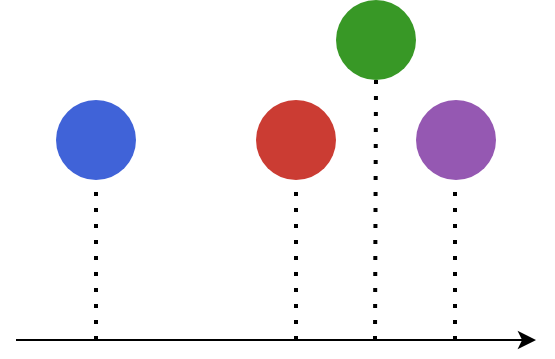 <mxfile version="14.9.8"><diagram id="0I2PGrxbSJygZGFZQGyu" name="Page-1"><mxGraphModel dx="946" dy="587" grid="1" gridSize="10" guides="1" tooltips="1" connect="1" arrows="1" fold="1" page="1" pageScale="1" pageWidth="850" pageHeight="1100" math="0" shadow="0"><root><mxCell id="0"/><mxCell id="1" parent="0"/><mxCell id="NSLeDqDeks24uiwK70AS-1" value="" style="endArrow=classic;html=1;" edge="1" parent="1"><mxGeometry width="50" height="50" relative="1" as="geometry"><mxPoint x="260" y="360" as="sourcePoint"/><mxPoint x="520" y="360" as="targetPoint"/></mxGeometry></mxCell><mxCell id="NSLeDqDeks24uiwK70AS-2" value="" style="ellipse;whiteSpace=wrap;html=1;aspect=fixed;strokeColor=none;fillColor=#4063D8;" vertex="1" parent="1"><mxGeometry x="280" y="240" width="40" height="40" as="geometry"/></mxCell><mxCell id="NSLeDqDeks24uiwK70AS-3" value="" style="ellipse;whiteSpace=wrap;html=1;aspect=fixed;strokeColor=none;fillColor=#CB3C33;" vertex="1" parent="1"><mxGeometry x="380" y="240" width="40" height="40" as="geometry"/></mxCell><mxCell id="NSLeDqDeks24uiwK70AS-4" value="" style="ellipse;whiteSpace=wrap;html=1;aspect=fixed;strokeColor=none;fillColor=#389826;" vertex="1" parent="1"><mxGeometry x="420" y="190" width="40" height="40" as="geometry"/></mxCell><mxCell id="NSLeDqDeks24uiwK70AS-5" value="" style="ellipse;whiteSpace=wrap;html=1;aspect=fixed;strokeColor=none;fillColor=#9558B2;" vertex="1" parent="1"><mxGeometry x="460" y="240" width="40" height="40" as="geometry"/></mxCell><mxCell id="NSLeDqDeks24uiwK70AS-6" value="" style="endArrow=none;dashed=1;html=1;dashPattern=1 3;strokeWidth=2;entryX=0.5;entryY=1;entryDx=0;entryDy=0;" edge="1" parent="1" target="NSLeDqDeks24uiwK70AS-2"><mxGeometry width="50" height="50" relative="1" as="geometry"><mxPoint x="300" y="360" as="sourcePoint"/><mxPoint x="450" y="290" as="targetPoint"/></mxGeometry></mxCell><mxCell id="NSLeDqDeks24uiwK70AS-7" value="" style="endArrow=none;dashed=1;html=1;dashPattern=1 3;strokeWidth=2;entryX=0.5;entryY=1;entryDx=0;entryDy=0;" edge="1" parent="1" target="NSLeDqDeks24uiwK70AS-3"><mxGeometry width="50" height="50" relative="1" as="geometry"><mxPoint x="400" y="360" as="sourcePoint"/><mxPoint x="450" y="290" as="targetPoint"/></mxGeometry></mxCell><mxCell id="NSLeDqDeks24uiwK70AS-8" value="" style="endArrow=none;dashed=1;html=1;dashPattern=1 3;strokeWidth=2;entryX=0.5;entryY=1;entryDx=0;entryDy=0;" edge="1" parent="1"><mxGeometry width="50" height="50" relative="1" as="geometry"><mxPoint x="479.5" y="360" as="sourcePoint"/><mxPoint x="479.5" y="280" as="targetPoint"/></mxGeometry></mxCell><mxCell id="NSLeDqDeks24uiwK70AS-9" value="" style="endArrow=none;dashed=1;html=1;dashPattern=1 3;strokeWidth=2;entryX=0.5;entryY=1;entryDx=0;entryDy=0;" edge="1" parent="1" target="NSLeDqDeks24uiwK70AS-4"><mxGeometry width="50" height="50" relative="1" as="geometry"><mxPoint x="439.5" y="360" as="sourcePoint"/><mxPoint x="440" y="240" as="targetPoint"/></mxGeometry></mxCell></root></mxGraphModel></diagram></mxfile>